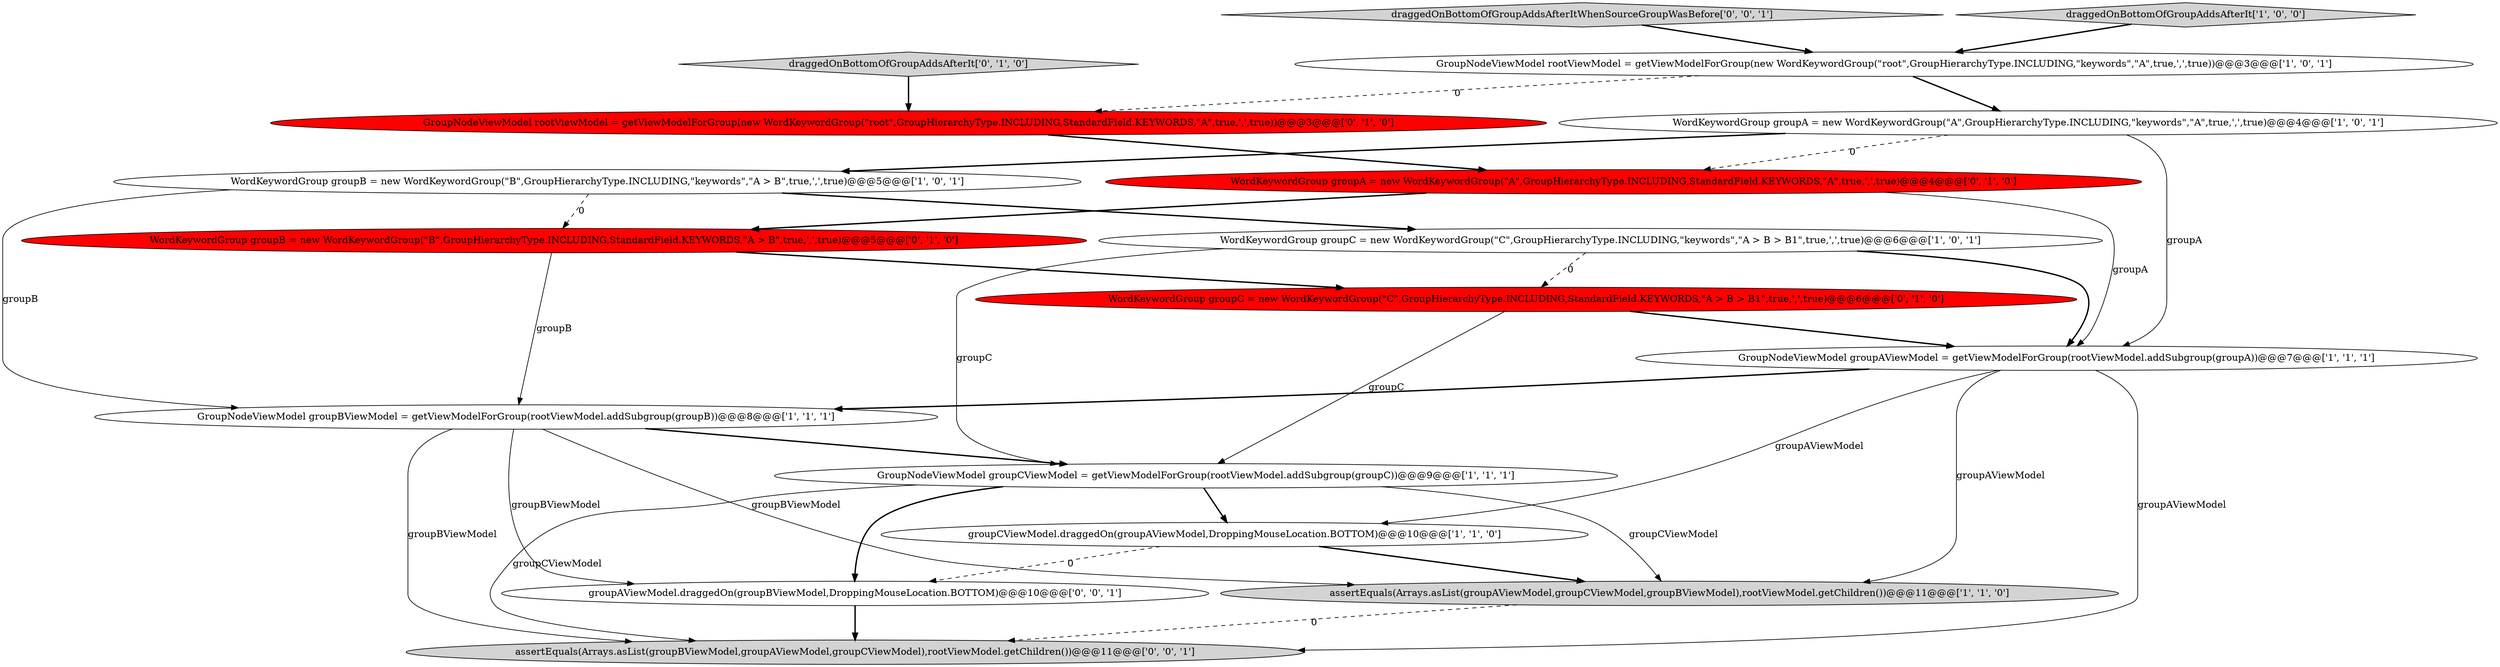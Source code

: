 digraph {
11 [style = filled, label = "GroupNodeViewModel rootViewModel = getViewModelForGroup(new WordKeywordGroup(\"root\",GroupHierarchyType.INCLUDING,StandardField.KEYWORDS,\"A\",true,',',true))@@@3@@@['0', '1', '0']", fillcolor = red, shape = ellipse image = "AAA1AAABBB2BBB"];
0 [style = filled, label = "GroupNodeViewModel groupAViewModel = getViewModelForGroup(rootViewModel.addSubgroup(groupA))@@@7@@@['1', '1', '1']", fillcolor = white, shape = ellipse image = "AAA0AAABBB1BBB"];
5 [style = filled, label = "WordKeywordGroup groupB = new WordKeywordGroup(\"B\",GroupHierarchyType.INCLUDING,\"keywords\",\"A > B\",true,',',true)@@@5@@@['1', '0', '1']", fillcolor = white, shape = ellipse image = "AAA0AAABBB1BBB"];
14 [style = filled, label = "WordKeywordGroup groupA = new WordKeywordGroup(\"A\",GroupHierarchyType.INCLUDING,StandardField.KEYWORDS,\"A\",true,',',true)@@@4@@@['0', '1', '0']", fillcolor = red, shape = ellipse image = "AAA1AAABBB2BBB"];
13 [style = filled, label = "draggedOnBottomOfGroupAddsAfterIt['0', '1', '0']", fillcolor = lightgray, shape = diamond image = "AAA0AAABBB2BBB"];
15 [style = filled, label = "draggedOnBottomOfGroupAddsAfterItWhenSourceGroupWasBefore['0', '0', '1']", fillcolor = lightgray, shape = diamond image = "AAA0AAABBB3BBB"];
6 [style = filled, label = "groupCViewModel.draggedOn(groupAViewModel,DroppingMouseLocation.BOTTOM)@@@10@@@['1', '1', '0']", fillcolor = white, shape = ellipse image = "AAA0AAABBB1BBB"];
3 [style = filled, label = "WordKeywordGroup groupC = new WordKeywordGroup(\"C\",GroupHierarchyType.INCLUDING,\"keywords\",\"A > B > B1\",true,',',true)@@@6@@@['1', '0', '1']", fillcolor = white, shape = ellipse image = "AAA0AAABBB1BBB"];
16 [style = filled, label = "assertEquals(Arrays.asList(groupBViewModel,groupAViewModel,groupCViewModel),rootViewModel.getChildren())@@@11@@@['0', '0', '1']", fillcolor = lightgray, shape = ellipse image = "AAA0AAABBB3BBB"];
17 [style = filled, label = "groupAViewModel.draggedOn(groupBViewModel,DroppingMouseLocation.BOTTOM)@@@10@@@['0', '0', '1']", fillcolor = white, shape = ellipse image = "AAA0AAABBB3BBB"];
2 [style = filled, label = "draggedOnBottomOfGroupAddsAfterIt['1', '0', '0']", fillcolor = lightgray, shape = diamond image = "AAA0AAABBB1BBB"];
10 [style = filled, label = "WordKeywordGroup groupC = new WordKeywordGroup(\"C\",GroupHierarchyType.INCLUDING,StandardField.KEYWORDS,\"A > B > B1\",true,',',true)@@@6@@@['0', '1', '0']", fillcolor = red, shape = ellipse image = "AAA1AAABBB2BBB"];
8 [style = filled, label = "GroupNodeViewModel groupBViewModel = getViewModelForGroup(rootViewModel.addSubgroup(groupB))@@@8@@@['1', '1', '1']", fillcolor = white, shape = ellipse image = "AAA0AAABBB1BBB"];
12 [style = filled, label = "WordKeywordGroup groupB = new WordKeywordGroup(\"B\",GroupHierarchyType.INCLUDING,StandardField.KEYWORDS,\"A > B\",true,',',true)@@@5@@@['0', '1', '0']", fillcolor = red, shape = ellipse image = "AAA1AAABBB2BBB"];
9 [style = filled, label = "WordKeywordGroup groupA = new WordKeywordGroup(\"A\",GroupHierarchyType.INCLUDING,\"keywords\",\"A\",true,',',true)@@@4@@@['1', '0', '1']", fillcolor = white, shape = ellipse image = "AAA0AAABBB1BBB"];
1 [style = filled, label = "assertEquals(Arrays.asList(groupAViewModel,groupCViewModel,groupBViewModel),rootViewModel.getChildren())@@@11@@@['1', '1', '0']", fillcolor = lightgray, shape = ellipse image = "AAA0AAABBB1BBB"];
7 [style = filled, label = "GroupNodeViewModel rootViewModel = getViewModelForGroup(new WordKeywordGroup(\"root\",GroupHierarchyType.INCLUDING,\"keywords\",\"A\",true,',',true))@@@3@@@['1', '0', '1']", fillcolor = white, shape = ellipse image = "AAA0AAABBB1BBB"];
4 [style = filled, label = "GroupNodeViewModel groupCViewModel = getViewModelForGroup(rootViewModel.addSubgroup(groupC))@@@9@@@['1', '1', '1']", fillcolor = white, shape = ellipse image = "AAA0AAABBB1BBB"];
3->4 [style = solid, label="groupC"];
5->3 [style = bold, label=""];
14->0 [style = solid, label="groupA"];
0->1 [style = solid, label="groupAViewModel"];
5->12 [style = dashed, label="0"];
4->17 [style = bold, label=""];
15->7 [style = bold, label=""];
11->14 [style = bold, label=""];
4->6 [style = bold, label=""];
5->8 [style = solid, label="groupB"];
10->4 [style = solid, label="groupC"];
8->17 [style = solid, label="groupBViewModel"];
7->11 [style = dashed, label="0"];
6->17 [style = dashed, label="0"];
8->1 [style = solid, label="groupBViewModel"];
0->16 [style = solid, label="groupAViewModel"];
4->16 [style = solid, label="groupCViewModel"];
13->11 [style = bold, label=""];
3->0 [style = bold, label=""];
7->9 [style = bold, label=""];
6->1 [style = bold, label=""];
12->10 [style = bold, label=""];
9->14 [style = dashed, label="0"];
12->8 [style = solid, label="groupB"];
0->6 [style = solid, label="groupAViewModel"];
1->16 [style = dashed, label="0"];
14->12 [style = bold, label=""];
10->0 [style = bold, label=""];
0->8 [style = bold, label=""];
9->5 [style = bold, label=""];
4->1 [style = solid, label="groupCViewModel"];
3->10 [style = dashed, label="0"];
8->4 [style = bold, label=""];
2->7 [style = bold, label=""];
9->0 [style = solid, label="groupA"];
17->16 [style = bold, label=""];
8->16 [style = solid, label="groupBViewModel"];
}
